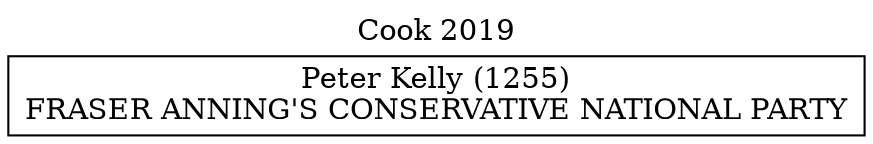 // House preference flow
digraph "Peter Kelly (1255)_Cook_2019" {
	graph [label="Cook 2019" labelloc=t mclimit=10]
	node [shape=box]
	"Peter Kelly (1255)" [label="Peter Kelly (1255)
FRASER ANNING'S CONSERVATIVE NATIONAL PARTY"]
}

